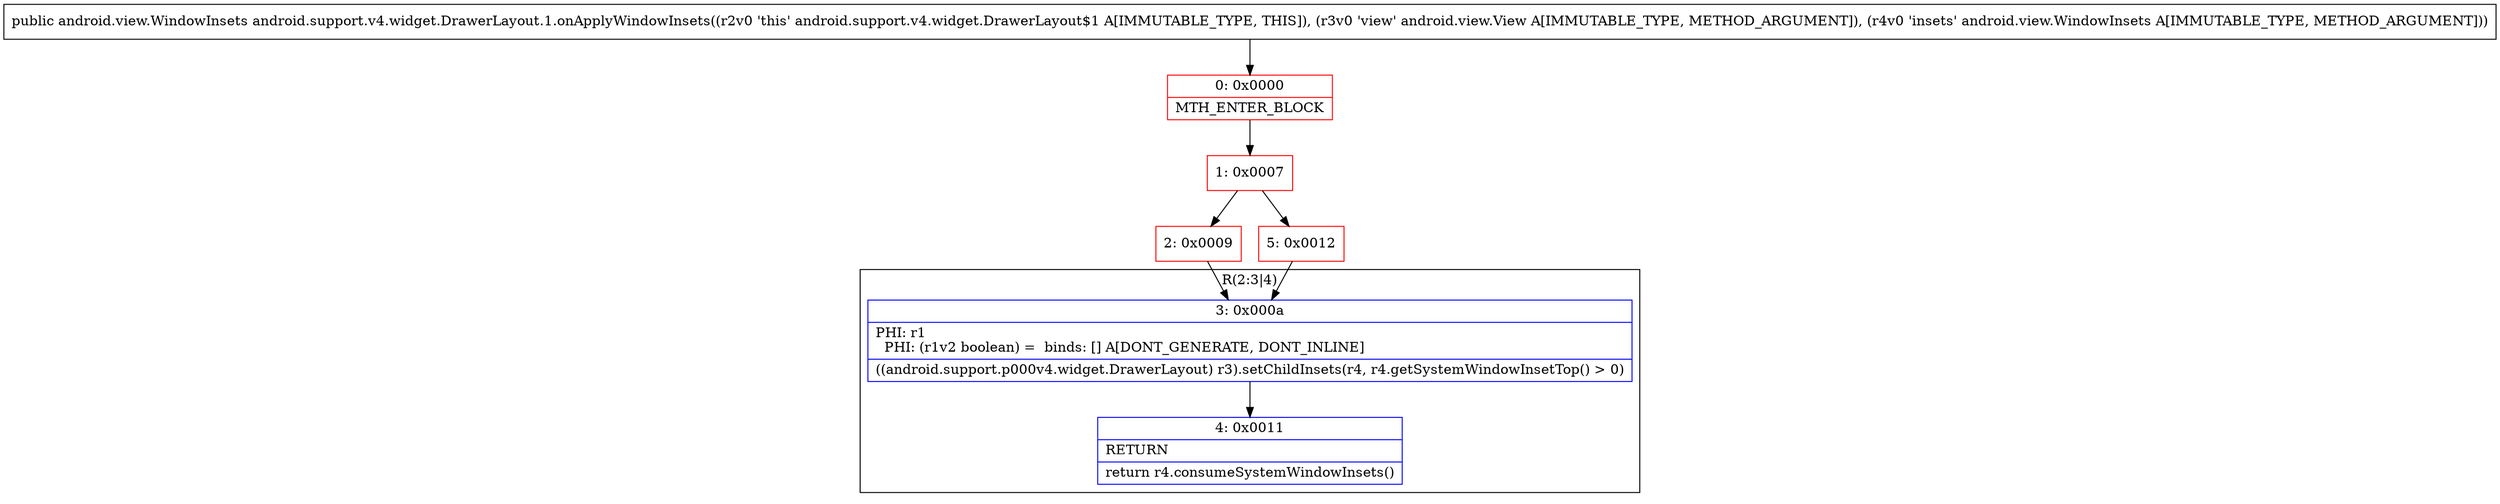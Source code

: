 digraph "CFG forandroid.support.v4.widget.DrawerLayout.1.onApplyWindowInsets(Landroid\/view\/View;Landroid\/view\/WindowInsets;)Landroid\/view\/WindowInsets;" {
subgraph cluster_Region_1123707816 {
label = "R(2:3|4)";
node [shape=record,color=blue];
Node_3 [shape=record,label="{3\:\ 0x000a|PHI: r1 \l  PHI: (r1v2 boolean) =  binds: [] A[DONT_GENERATE, DONT_INLINE]\l|((android.support.p000v4.widget.DrawerLayout) r3).setChildInsets(r4, r4.getSystemWindowInsetTop() \> 0)\l}"];
Node_4 [shape=record,label="{4\:\ 0x0011|RETURN\l|return r4.consumeSystemWindowInsets()\l}"];
}
Node_0 [shape=record,color=red,label="{0\:\ 0x0000|MTH_ENTER_BLOCK\l}"];
Node_1 [shape=record,color=red,label="{1\:\ 0x0007}"];
Node_2 [shape=record,color=red,label="{2\:\ 0x0009}"];
Node_5 [shape=record,color=red,label="{5\:\ 0x0012}"];
MethodNode[shape=record,label="{public android.view.WindowInsets android.support.v4.widget.DrawerLayout.1.onApplyWindowInsets((r2v0 'this' android.support.v4.widget.DrawerLayout$1 A[IMMUTABLE_TYPE, THIS]), (r3v0 'view' android.view.View A[IMMUTABLE_TYPE, METHOD_ARGUMENT]), (r4v0 'insets' android.view.WindowInsets A[IMMUTABLE_TYPE, METHOD_ARGUMENT])) }"];
MethodNode -> Node_0;
Node_3 -> Node_4;
Node_0 -> Node_1;
Node_1 -> Node_2;
Node_1 -> Node_5;
Node_2 -> Node_3;
Node_5 -> Node_3;
}

